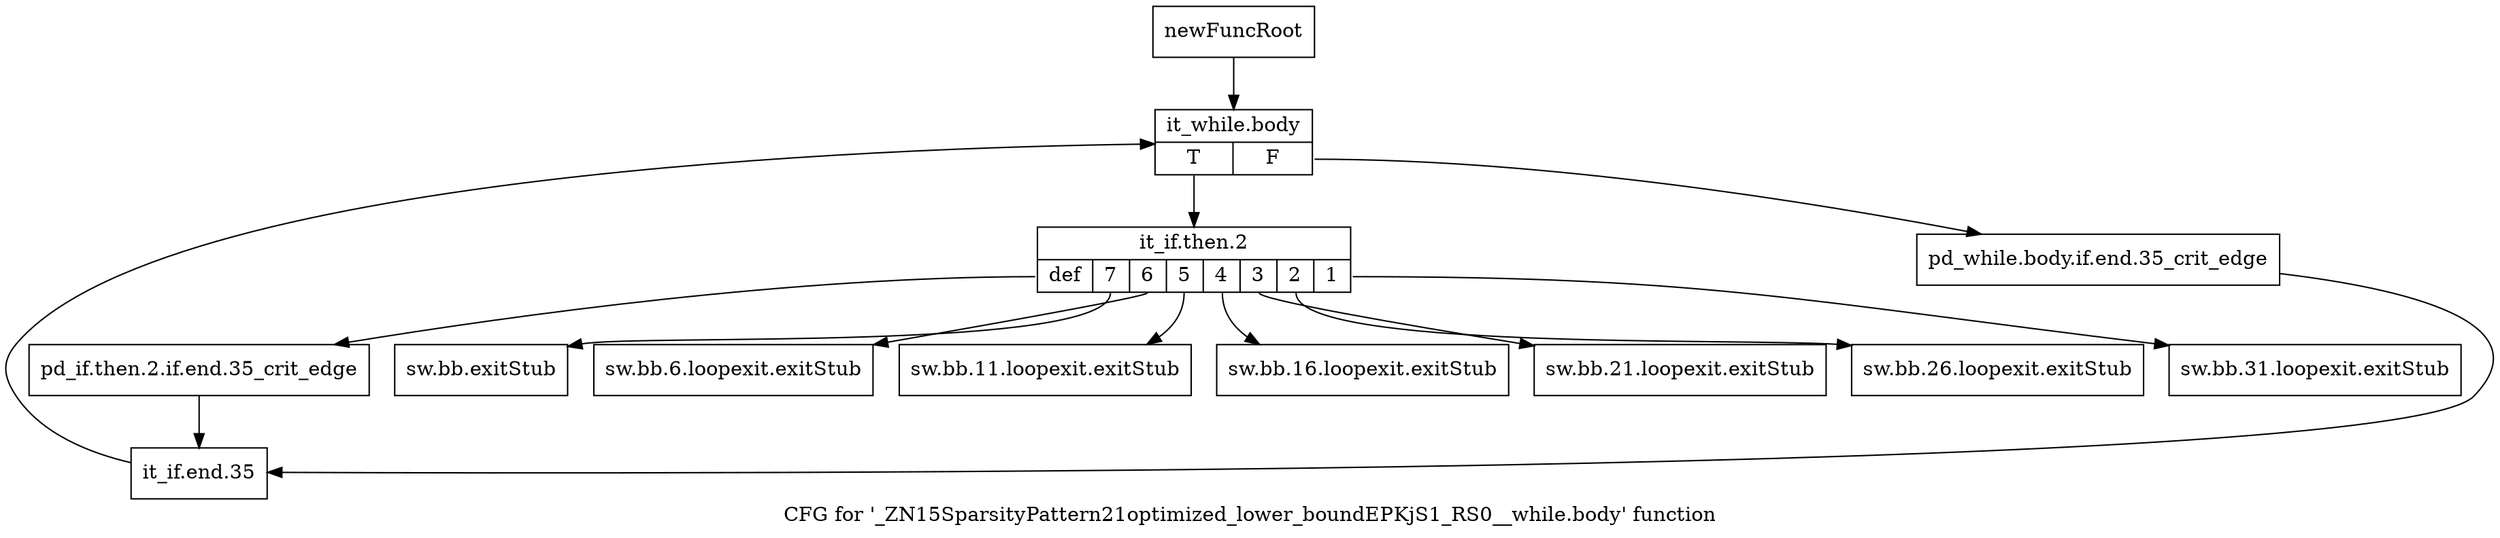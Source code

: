 digraph "CFG for '_ZN15SparsityPattern21optimized_lower_boundEPKjS1_RS0__while.body' function" {
	label="CFG for '_ZN15SparsityPattern21optimized_lower_boundEPKjS1_RS0__while.body' function";

	Node0x96b3400 [shape=record,label="{newFuncRoot}"];
	Node0x96b3400 -> Node0x96b3e70;
	Node0x96b3c40 [shape=record,label="{sw.bb.exitStub}"];
	Node0x96b3c90 [shape=record,label="{sw.bb.6.loopexit.exitStub}"];
	Node0x96b3ce0 [shape=record,label="{sw.bb.11.loopexit.exitStub}"];
	Node0x96b3d30 [shape=record,label="{sw.bb.16.loopexit.exitStub}"];
	Node0x96b3d80 [shape=record,label="{sw.bb.21.loopexit.exitStub}"];
	Node0x96b3dd0 [shape=record,label="{sw.bb.26.loopexit.exitStub}"];
	Node0x96b3e20 [shape=record,label="{sw.bb.31.loopexit.exitStub}"];
	Node0x96b3e70 [shape=record,label="{it_while.body|{<s0>T|<s1>F}}"];
	Node0x96b3e70:s0 -> Node0x96b3f10;
	Node0x96b3e70:s1 -> Node0x96b3ec0;
	Node0x96b3ec0 [shape=record,label="{pd_while.body.if.end.35_crit_edge}"];
	Node0x96b3ec0 -> Node0x96b3fb0;
	Node0x96b3f10 [shape=record,label="{it_if.then.2|{<s0>def|<s1>7|<s2>6|<s3>5|<s4>4|<s5>3|<s6>2|<s7>1}}"];
	Node0x96b3f10:s0 -> Node0x96b3f60;
	Node0x96b3f10:s1 -> Node0x96b3c40;
	Node0x96b3f10:s2 -> Node0x96b3c90;
	Node0x96b3f10:s3 -> Node0x96b3ce0;
	Node0x96b3f10:s4 -> Node0x96b3d30;
	Node0x96b3f10:s5 -> Node0x96b3d80;
	Node0x96b3f10:s6 -> Node0x96b3dd0;
	Node0x96b3f10:s7 -> Node0x96b3e20;
	Node0x96b3f60 [shape=record,label="{pd_if.then.2.if.end.35_crit_edge}"];
	Node0x96b3f60 -> Node0x96b3fb0;
	Node0x96b3fb0 [shape=record,label="{it_if.end.35}"];
	Node0x96b3fb0 -> Node0x96b3e70;
}
